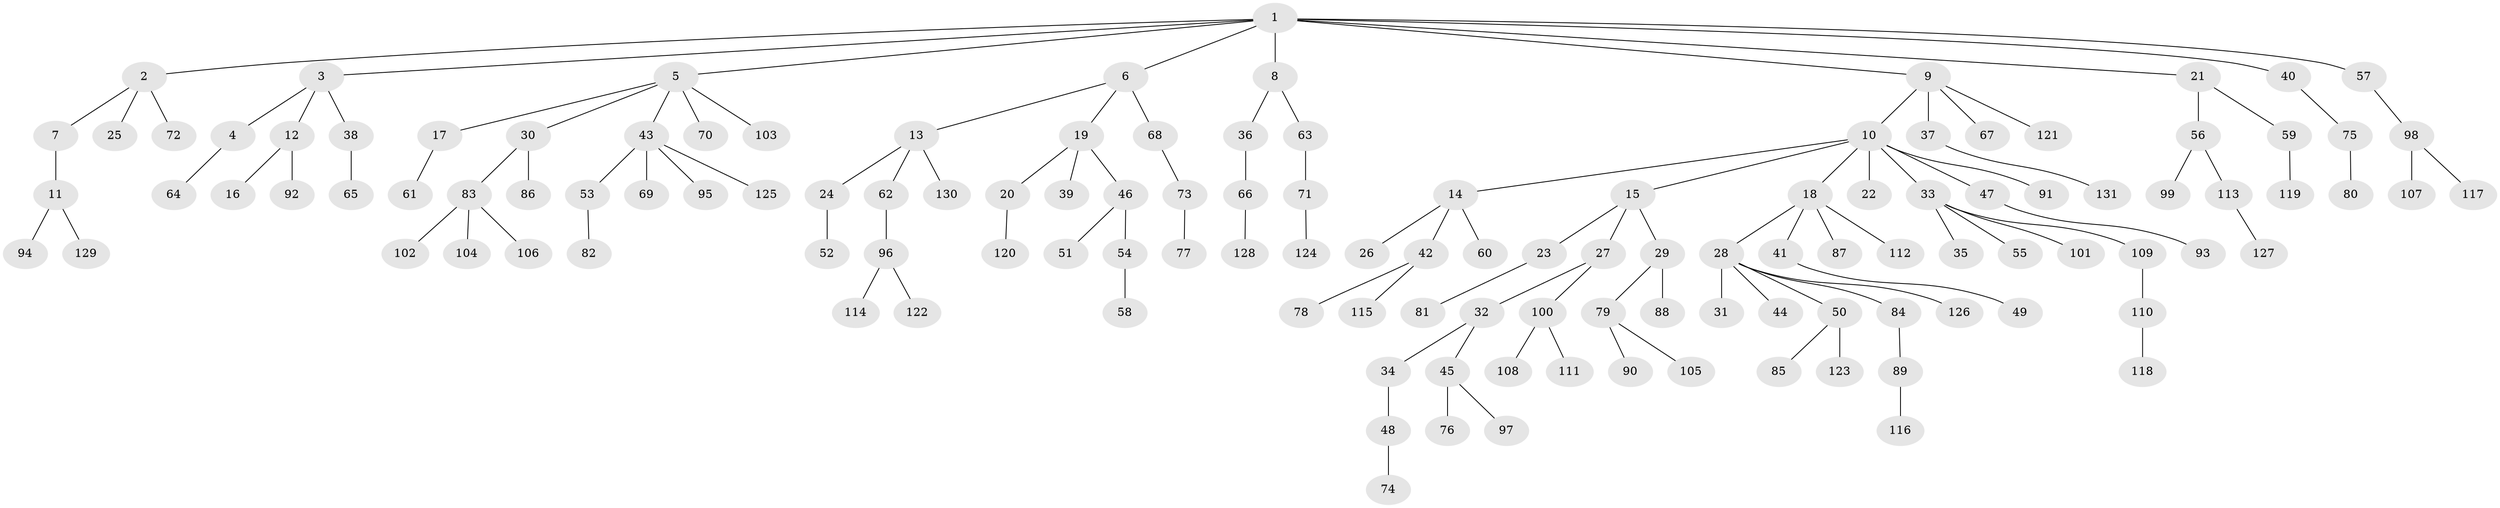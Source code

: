 // Generated by graph-tools (version 1.1) at 2025/50/03/09/25 03:50:18]
// undirected, 131 vertices, 130 edges
graph export_dot {
graph [start="1"]
  node [color=gray90,style=filled];
  1;
  2;
  3;
  4;
  5;
  6;
  7;
  8;
  9;
  10;
  11;
  12;
  13;
  14;
  15;
  16;
  17;
  18;
  19;
  20;
  21;
  22;
  23;
  24;
  25;
  26;
  27;
  28;
  29;
  30;
  31;
  32;
  33;
  34;
  35;
  36;
  37;
  38;
  39;
  40;
  41;
  42;
  43;
  44;
  45;
  46;
  47;
  48;
  49;
  50;
  51;
  52;
  53;
  54;
  55;
  56;
  57;
  58;
  59;
  60;
  61;
  62;
  63;
  64;
  65;
  66;
  67;
  68;
  69;
  70;
  71;
  72;
  73;
  74;
  75;
  76;
  77;
  78;
  79;
  80;
  81;
  82;
  83;
  84;
  85;
  86;
  87;
  88;
  89;
  90;
  91;
  92;
  93;
  94;
  95;
  96;
  97;
  98;
  99;
  100;
  101;
  102;
  103;
  104;
  105;
  106;
  107;
  108;
  109;
  110;
  111;
  112;
  113;
  114;
  115;
  116;
  117;
  118;
  119;
  120;
  121;
  122;
  123;
  124;
  125;
  126;
  127;
  128;
  129;
  130;
  131;
  1 -- 2;
  1 -- 3;
  1 -- 5;
  1 -- 6;
  1 -- 8;
  1 -- 9;
  1 -- 21;
  1 -- 40;
  1 -- 57;
  2 -- 7;
  2 -- 25;
  2 -- 72;
  3 -- 4;
  3 -- 12;
  3 -- 38;
  4 -- 64;
  5 -- 17;
  5 -- 30;
  5 -- 43;
  5 -- 70;
  5 -- 103;
  6 -- 13;
  6 -- 19;
  6 -- 68;
  7 -- 11;
  8 -- 36;
  8 -- 63;
  9 -- 10;
  9 -- 37;
  9 -- 67;
  9 -- 121;
  10 -- 14;
  10 -- 15;
  10 -- 18;
  10 -- 22;
  10 -- 33;
  10 -- 47;
  10 -- 91;
  11 -- 94;
  11 -- 129;
  12 -- 16;
  12 -- 92;
  13 -- 24;
  13 -- 62;
  13 -- 130;
  14 -- 26;
  14 -- 42;
  14 -- 60;
  15 -- 23;
  15 -- 27;
  15 -- 29;
  17 -- 61;
  18 -- 28;
  18 -- 41;
  18 -- 87;
  18 -- 112;
  19 -- 20;
  19 -- 39;
  19 -- 46;
  20 -- 120;
  21 -- 56;
  21 -- 59;
  23 -- 81;
  24 -- 52;
  27 -- 32;
  27 -- 100;
  28 -- 31;
  28 -- 44;
  28 -- 50;
  28 -- 84;
  28 -- 126;
  29 -- 79;
  29 -- 88;
  30 -- 83;
  30 -- 86;
  32 -- 34;
  32 -- 45;
  33 -- 35;
  33 -- 55;
  33 -- 101;
  33 -- 109;
  34 -- 48;
  36 -- 66;
  37 -- 131;
  38 -- 65;
  40 -- 75;
  41 -- 49;
  42 -- 78;
  42 -- 115;
  43 -- 53;
  43 -- 69;
  43 -- 95;
  43 -- 125;
  45 -- 76;
  45 -- 97;
  46 -- 51;
  46 -- 54;
  47 -- 93;
  48 -- 74;
  50 -- 85;
  50 -- 123;
  53 -- 82;
  54 -- 58;
  56 -- 99;
  56 -- 113;
  57 -- 98;
  59 -- 119;
  62 -- 96;
  63 -- 71;
  66 -- 128;
  68 -- 73;
  71 -- 124;
  73 -- 77;
  75 -- 80;
  79 -- 90;
  79 -- 105;
  83 -- 102;
  83 -- 104;
  83 -- 106;
  84 -- 89;
  89 -- 116;
  96 -- 114;
  96 -- 122;
  98 -- 107;
  98 -- 117;
  100 -- 108;
  100 -- 111;
  109 -- 110;
  110 -- 118;
  113 -- 127;
}
